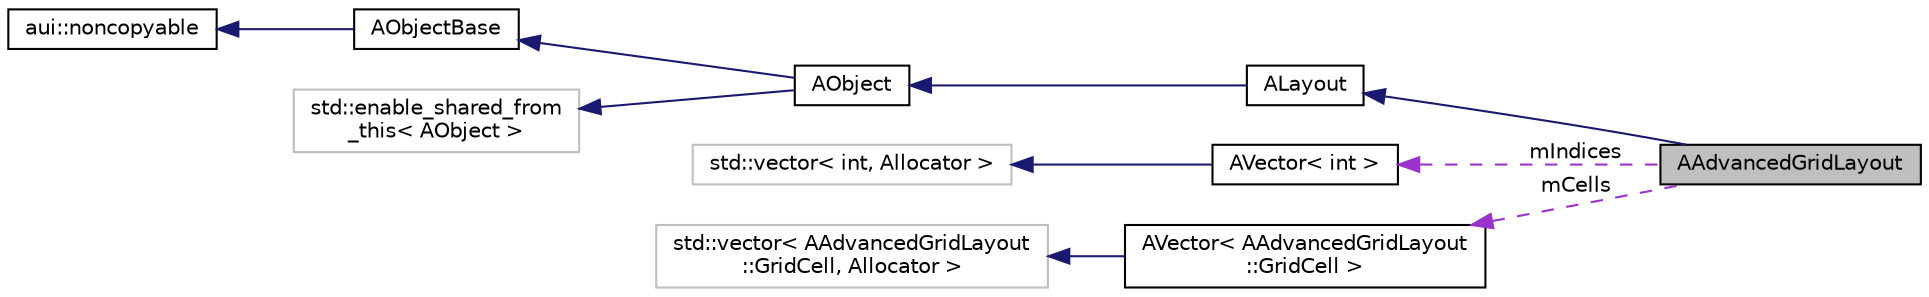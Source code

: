 digraph "AAdvancedGridLayout"
{
 // LATEX_PDF_SIZE
  edge [fontname="Helvetica",fontsize="10",labelfontname="Helvetica",labelfontsize="10"];
  node [fontname="Helvetica",fontsize="10",shape=record];
  rankdir="LR";
  Node1 [label="AAdvancedGridLayout",height=0.2,width=0.4,color="black", fillcolor="grey75", style="filled", fontcolor="black",tooltip="Grid layout. Unlike AGridLayout, cells may have different sizes."];
  Node2 -> Node1 [dir="back",color="midnightblue",fontsize="10",style="solid",fontname="Helvetica"];
  Node2 [label="ALayout",height=0.2,width=0.4,color="black", fillcolor="white", style="filled",URL="$classALayout.html",tooltip="Base class for all layout managers."];
  Node3 -> Node2 [dir="back",color="midnightblue",fontsize="10",style="solid",fontname="Helvetica"];
  Node3 [label="AObject",height=0.2,width=0.4,color="black", fillcolor="white", style="filled",URL="$classAObject.html",tooltip="A base object class."];
  Node4 -> Node3 [dir="back",color="midnightblue",fontsize="10",style="solid",fontname="Helvetica"];
  Node4 [label="AObjectBase",height=0.2,width=0.4,color="black", fillcolor="white", style="filled",URL="$classAObjectBase.html",tooltip=" "];
  Node5 -> Node4 [dir="back",color="midnightblue",fontsize="10",style="solid",fontname="Helvetica"];
  Node5 [label="aui::noncopyable",height=0.2,width=0.4,color="black", fillcolor="white", style="filled",URL="$structaui_1_1noncopyable.html",tooltip="Forbids copy of your class."];
  Node6 -> Node3 [dir="back",color="midnightblue",fontsize="10",style="solid",fontname="Helvetica"];
  Node6 [label="std::enable_shared_from\l_this\< AObject \>",height=0.2,width=0.4,color="grey75", fillcolor="white", style="filled",tooltip=" "];
  Node7 -> Node1 [dir="back",color="darkorchid3",fontsize="10",style="dashed",label=" mIndices" ,fontname="Helvetica"];
  Node7 [label="AVector\< int \>",height=0.2,width=0.4,color="black", fillcolor="white", style="filled",URL="$classAVector.html",tooltip=" "];
  Node8 -> Node7 [dir="back",color="midnightblue",fontsize="10",style="solid",fontname="Helvetica"];
  Node8 [label="std::vector\< int, Allocator \>",height=0.2,width=0.4,color="grey75", fillcolor="white", style="filled",tooltip=" "];
  Node9 -> Node1 [dir="back",color="darkorchid3",fontsize="10",style="dashed",label=" mCells" ,fontname="Helvetica"];
  Node9 [label="AVector\< AAdvancedGridLayout\l::GridCell \>",height=0.2,width=0.4,color="black", fillcolor="white", style="filled",URL="$classAVector.html",tooltip=" "];
  Node10 -> Node9 [dir="back",color="midnightblue",fontsize="10",style="solid",fontname="Helvetica"];
  Node10 [label="std::vector\< AAdvancedGridLayout\l::GridCell, Allocator \>",height=0.2,width=0.4,color="grey75", fillcolor="white", style="filled",tooltip=" "];
}
